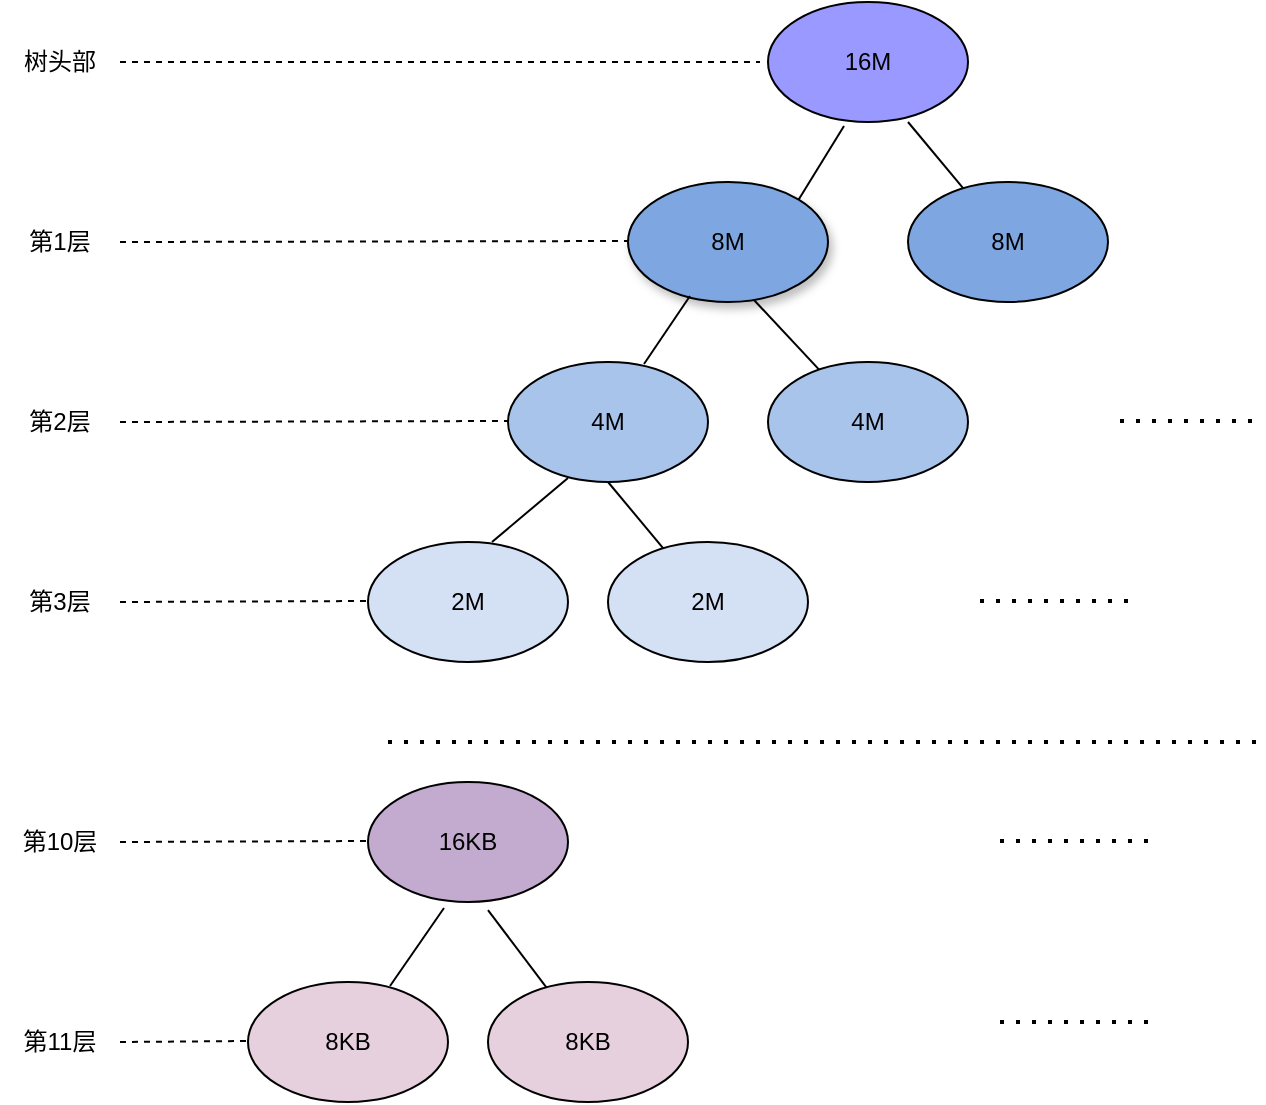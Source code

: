 <mxfile version="14.4.4" type="github">
  <diagram id="JNpLJFcTXc5U6CZM_YVs" name="Page-1">
    <mxGraphModel dx="946" dy="518" grid="1" gridSize="10" guides="1" tooltips="1" connect="1" arrows="1" fold="1" page="1" pageScale="1" pageWidth="827" pageHeight="1169" math="0" shadow="0">
      <root>
        <mxCell id="0" />
        <mxCell id="1" parent="0" />
        <mxCell id="ZVlLFc28XI20pgCrt_TC-1" value="16M" style="ellipse;whiteSpace=wrap;html=1;fillColor=#9999FF;" vertex="1" parent="1">
          <mxGeometry x="444" y="60" width="100" height="60" as="geometry" />
        </mxCell>
        <mxCell id="ZVlLFc28XI20pgCrt_TC-2" value="8M" style="ellipse;whiteSpace=wrap;html=1;shadow=1;fillColor=#7EA6E0;" vertex="1" parent="1">
          <mxGeometry x="374" y="150" width="100" height="60" as="geometry" />
        </mxCell>
        <mxCell id="ZVlLFc28XI20pgCrt_TC-3" value="8M" style="ellipse;whiteSpace=wrap;html=1;fillColor=#7EA6E0;" vertex="1" parent="1">
          <mxGeometry x="514" y="150" width="100" height="60" as="geometry" />
        </mxCell>
        <mxCell id="ZVlLFc28XI20pgCrt_TC-4" value="4M" style="ellipse;whiteSpace=wrap;html=1;fillColor=#A9C4EB;" vertex="1" parent="1">
          <mxGeometry x="314" y="240" width="100" height="60" as="geometry" />
        </mxCell>
        <mxCell id="ZVlLFc28XI20pgCrt_TC-5" value="4M" style="ellipse;whiteSpace=wrap;html=1;fillColor=#A9C4EB;" vertex="1" parent="1">
          <mxGeometry x="444" y="240" width="100" height="60" as="geometry" />
        </mxCell>
        <mxCell id="ZVlLFc28XI20pgCrt_TC-8" value="2M" style="ellipse;whiteSpace=wrap;html=1;fillColor=#D4E1F5;" vertex="1" parent="1">
          <mxGeometry x="244" y="330" width="100" height="60" as="geometry" />
        </mxCell>
        <mxCell id="ZVlLFc28XI20pgCrt_TC-9" value="2M" style="ellipse;whiteSpace=wrap;html=1;fillColor=#D4E1F5;" vertex="1" parent="1">
          <mxGeometry x="364" y="330" width="100" height="60" as="geometry" />
        </mxCell>
        <mxCell id="ZVlLFc28XI20pgCrt_TC-18" value="" style="endArrow=none;html=1;entryX=0.38;entryY=1.033;entryDx=0;entryDy=0;entryPerimeter=0;exitX=1;exitY=0;exitDx=0;exitDy=0;" edge="1" parent="1" source="ZVlLFc28XI20pgCrt_TC-2" target="ZVlLFc28XI20pgCrt_TC-1">
          <mxGeometry width="50" height="50" relative="1" as="geometry">
            <mxPoint x="454" y="160" as="sourcePoint" />
            <mxPoint x="494" y="130" as="targetPoint" />
          </mxGeometry>
        </mxCell>
        <mxCell id="ZVlLFc28XI20pgCrt_TC-19" value="" style="endArrow=none;html=1;entryX=0.7;entryY=1;entryDx=0;entryDy=0;entryPerimeter=0;" edge="1" parent="1" source="ZVlLFc28XI20pgCrt_TC-3" target="ZVlLFc28XI20pgCrt_TC-1">
          <mxGeometry width="50" height="50" relative="1" as="geometry">
            <mxPoint x="464" y="170" as="sourcePoint" />
            <mxPoint x="492" y="131.98" as="targetPoint" />
          </mxGeometry>
        </mxCell>
        <mxCell id="ZVlLFc28XI20pgCrt_TC-21" value="" style="endArrow=none;html=1;entryX=0.31;entryY=0.95;entryDx=0;entryDy=0;entryPerimeter=0;exitX=0.68;exitY=0.017;exitDx=0;exitDy=0;exitPerimeter=0;" edge="1" parent="1" source="ZVlLFc28XI20pgCrt_TC-4" target="ZVlLFc28XI20pgCrt_TC-2">
          <mxGeometry width="50" height="50" relative="1" as="geometry">
            <mxPoint x="374" y="260" as="sourcePoint" />
            <mxPoint x="424" y="210" as="targetPoint" />
          </mxGeometry>
        </mxCell>
        <mxCell id="ZVlLFc28XI20pgCrt_TC-22" value="" style="endArrow=none;html=1;entryX=0.63;entryY=0.983;entryDx=0;entryDy=0;entryPerimeter=0;" edge="1" parent="1" source="ZVlLFc28XI20pgCrt_TC-5" target="ZVlLFc28XI20pgCrt_TC-2">
          <mxGeometry width="50" height="50" relative="1" as="geometry">
            <mxPoint x="424" y="260" as="sourcePoint" />
            <mxPoint x="474" y="210" as="targetPoint" />
          </mxGeometry>
        </mxCell>
        <mxCell id="ZVlLFc28XI20pgCrt_TC-24" value="" style="endArrow=none;html=1;exitX=0.62;exitY=0;exitDx=0;exitDy=0;exitPerimeter=0;" edge="1" parent="1" source="ZVlLFc28XI20pgCrt_TC-8">
          <mxGeometry width="50" height="50" relative="1" as="geometry">
            <mxPoint x="314" y="350" as="sourcePoint" />
            <mxPoint x="344" y="298" as="targetPoint" />
          </mxGeometry>
        </mxCell>
        <mxCell id="ZVlLFc28XI20pgCrt_TC-25" value="" style="endArrow=none;html=1;entryX=0.5;entryY=1;entryDx=0;entryDy=0;" edge="1" parent="1" source="ZVlLFc28XI20pgCrt_TC-9" target="ZVlLFc28XI20pgCrt_TC-4">
          <mxGeometry width="50" height="50" relative="1" as="geometry">
            <mxPoint x="354" y="350" as="sourcePoint" />
            <mxPoint x="404" y="300" as="targetPoint" />
          </mxGeometry>
        </mxCell>
        <mxCell id="ZVlLFc28XI20pgCrt_TC-27" value="" style="endArrow=none;dashed=1;html=1;dashPattern=1 3;strokeWidth=2;" edge="1" parent="1">
          <mxGeometry width="50" height="50" relative="1" as="geometry">
            <mxPoint x="254" y="430" as="sourcePoint" />
            <mxPoint x="690" y="430" as="targetPoint" />
          </mxGeometry>
        </mxCell>
        <mxCell id="ZVlLFc28XI20pgCrt_TC-28" value="16KB" style="ellipse;whiteSpace=wrap;html=1;fillColor=#C3ABD0;" vertex="1" parent="1">
          <mxGeometry x="244" y="450" width="100" height="60" as="geometry" />
        </mxCell>
        <mxCell id="ZVlLFc28XI20pgCrt_TC-29" value="8KB" style="ellipse;whiteSpace=wrap;html=1;fillColor=#E6D0DE;" vertex="1" parent="1">
          <mxGeometry x="184" y="550" width="100" height="60" as="geometry" />
        </mxCell>
        <mxCell id="ZVlLFc28XI20pgCrt_TC-30" value="8KB" style="ellipse;whiteSpace=wrap;html=1;fillColor=#E6D0DE;" vertex="1" parent="1">
          <mxGeometry x="304" y="550" width="100" height="60" as="geometry" />
        </mxCell>
        <mxCell id="ZVlLFc28XI20pgCrt_TC-32" value="" style="endArrow=none;html=1;entryX=0.38;entryY=1.05;entryDx=0;entryDy=0;entryPerimeter=0;exitX=0.71;exitY=0.033;exitDx=0;exitDy=0;exitPerimeter=0;" edge="1" parent="1" source="ZVlLFc28XI20pgCrt_TC-29" target="ZVlLFc28XI20pgCrt_TC-28">
          <mxGeometry width="50" height="50" relative="1" as="geometry">
            <mxPoint x="254" y="570" as="sourcePoint" />
            <mxPoint x="304" y="520" as="targetPoint" />
          </mxGeometry>
        </mxCell>
        <mxCell id="ZVlLFc28XI20pgCrt_TC-33" value="" style="endArrow=none;html=1;entryX=0.6;entryY=1.067;entryDx=0;entryDy=0;entryPerimeter=0;" edge="1" parent="1" source="ZVlLFc28XI20pgCrt_TC-30" target="ZVlLFc28XI20pgCrt_TC-28">
          <mxGeometry width="50" height="50" relative="1" as="geometry">
            <mxPoint x="294" y="560" as="sourcePoint" />
            <mxPoint x="344" y="510" as="targetPoint" />
          </mxGeometry>
        </mxCell>
        <mxCell id="ZVlLFc28XI20pgCrt_TC-34" value="" style="endArrow=none;dashed=1;html=1;dashPattern=1 3;strokeWidth=2;" edge="1" parent="1">
          <mxGeometry width="50" height="50" relative="1" as="geometry">
            <mxPoint x="550" y="359.5" as="sourcePoint" />
            <mxPoint x="630" y="359.5" as="targetPoint" />
          </mxGeometry>
        </mxCell>
        <mxCell id="ZVlLFc28XI20pgCrt_TC-35" value="" style="endArrow=none;dashed=1;html=1;dashPattern=1 3;strokeWidth=2;" edge="1" parent="1">
          <mxGeometry width="50" height="50" relative="1" as="geometry">
            <mxPoint x="620" y="269.5" as="sourcePoint" />
            <mxPoint x="690" y="269.5" as="targetPoint" />
          </mxGeometry>
        </mxCell>
        <mxCell id="ZVlLFc28XI20pgCrt_TC-36" value="" style="endArrow=none;dashed=1;html=1;dashPattern=1 3;strokeWidth=2;" edge="1" parent="1">
          <mxGeometry width="50" height="50" relative="1" as="geometry">
            <mxPoint x="560" y="479.5" as="sourcePoint" />
            <mxPoint x="640" y="479.5" as="targetPoint" />
          </mxGeometry>
        </mxCell>
        <mxCell id="ZVlLFc28XI20pgCrt_TC-37" value="" style="endArrow=none;dashed=1;html=1;dashPattern=1 3;strokeWidth=2;" edge="1" parent="1">
          <mxGeometry width="50" height="50" relative="1" as="geometry">
            <mxPoint x="560" y="570" as="sourcePoint" />
            <mxPoint x="640" y="570" as="targetPoint" />
          </mxGeometry>
        </mxCell>
        <mxCell id="ZVlLFc28XI20pgCrt_TC-38" value="" style="endArrow=none;dashed=1;html=1;" edge="1" parent="1">
          <mxGeometry width="50" height="50" relative="1" as="geometry">
            <mxPoint x="120" y="90" as="sourcePoint" />
            <mxPoint x="440" y="90" as="targetPoint" />
          </mxGeometry>
        </mxCell>
        <mxCell id="ZVlLFc28XI20pgCrt_TC-39" value="树头部" style="text;html=1;strokeColor=none;fillColor=none;align=center;verticalAlign=middle;whiteSpace=wrap;rounded=0;" vertex="1" parent="1">
          <mxGeometry x="60" y="80" width="60" height="20" as="geometry" />
        </mxCell>
        <mxCell id="ZVlLFc28XI20pgCrt_TC-40" value="" style="endArrow=none;dashed=1;html=1;" edge="1" parent="1">
          <mxGeometry width="50" height="50" relative="1" as="geometry">
            <mxPoint x="120" y="180" as="sourcePoint" />
            <mxPoint x="374" y="179.5" as="targetPoint" />
          </mxGeometry>
        </mxCell>
        <mxCell id="ZVlLFc28XI20pgCrt_TC-41" value="第1层" style="text;html=1;strokeColor=none;fillColor=none;align=center;verticalAlign=middle;whiteSpace=wrap;rounded=0;" vertex="1" parent="1">
          <mxGeometry x="60" y="170" width="60" height="20" as="geometry" />
        </mxCell>
        <mxCell id="ZVlLFc28XI20pgCrt_TC-42" value="" style="endArrow=none;dashed=1;html=1;" edge="1" parent="1">
          <mxGeometry width="50" height="50" relative="1" as="geometry">
            <mxPoint x="120" y="270" as="sourcePoint" />
            <mxPoint x="314" y="269.5" as="targetPoint" />
          </mxGeometry>
        </mxCell>
        <mxCell id="ZVlLFc28XI20pgCrt_TC-43" value="第2层" style="text;html=1;strokeColor=none;fillColor=none;align=center;verticalAlign=middle;whiteSpace=wrap;rounded=0;" vertex="1" parent="1">
          <mxGeometry x="60" y="260" width="60" height="20" as="geometry" />
        </mxCell>
        <mxCell id="ZVlLFc28XI20pgCrt_TC-44" value="" style="endArrow=none;dashed=1;html=1;" edge="1" parent="1">
          <mxGeometry width="50" height="50" relative="1" as="geometry">
            <mxPoint x="120" y="360" as="sourcePoint" />
            <mxPoint x="244" y="359.5" as="targetPoint" />
          </mxGeometry>
        </mxCell>
        <mxCell id="ZVlLFc28XI20pgCrt_TC-45" value="第3层" style="text;html=1;strokeColor=none;fillColor=none;align=center;verticalAlign=middle;whiteSpace=wrap;rounded=0;" vertex="1" parent="1">
          <mxGeometry x="60" y="350" width="60" height="20" as="geometry" />
        </mxCell>
        <mxCell id="ZVlLFc28XI20pgCrt_TC-46" value="" style="endArrow=none;dashed=1;html=1;" edge="1" parent="1">
          <mxGeometry width="50" height="50" relative="1" as="geometry">
            <mxPoint x="120" y="480" as="sourcePoint" />
            <mxPoint x="244" y="479.5" as="targetPoint" />
          </mxGeometry>
        </mxCell>
        <mxCell id="ZVlLFc28XI20pgCrt_TC-47" value="第10层" style="text;html=1;strokeColor=none;fillColor=none;align=center;verticalAlign=middle;whiteSpace=wrap;rounded=0;" vertex="1" parent="1">
          <mxGeometry x="60" y="470" width="60" height="20" as="geometry" />
        </mxCell>
        <mxCell id="ZVlLFc28XI20pgCrt_TC-48" value="" style="endArrow=none;dashed=1;html=1;" edge="1" parent="1">
          <mxGeometry width="50" height="50" relative="1" as="geometry">
            <mxPoint x="120" y="580" as="sourcePoint" />
            <mxPoint x="184" y="579.5" as="targetPoint" />
          </mxGeometry>
        </mxCell>
        <mxCell id="ZVlLFc28XI20pgCrt_TC-49" value="第11层" style="text;html=1;strokeColor=none;fillColor=none;align=center;verticalAlign=middle;whiteSpace=wrap;rounded=0;" vertex="1" parent="1">
          <mxGeometry x="60" y="570" width="60" height="20" as="geometry" />
        </mxCell>
      </root>
    </mxGraphModel>
  </diagram>
</mxfile>
